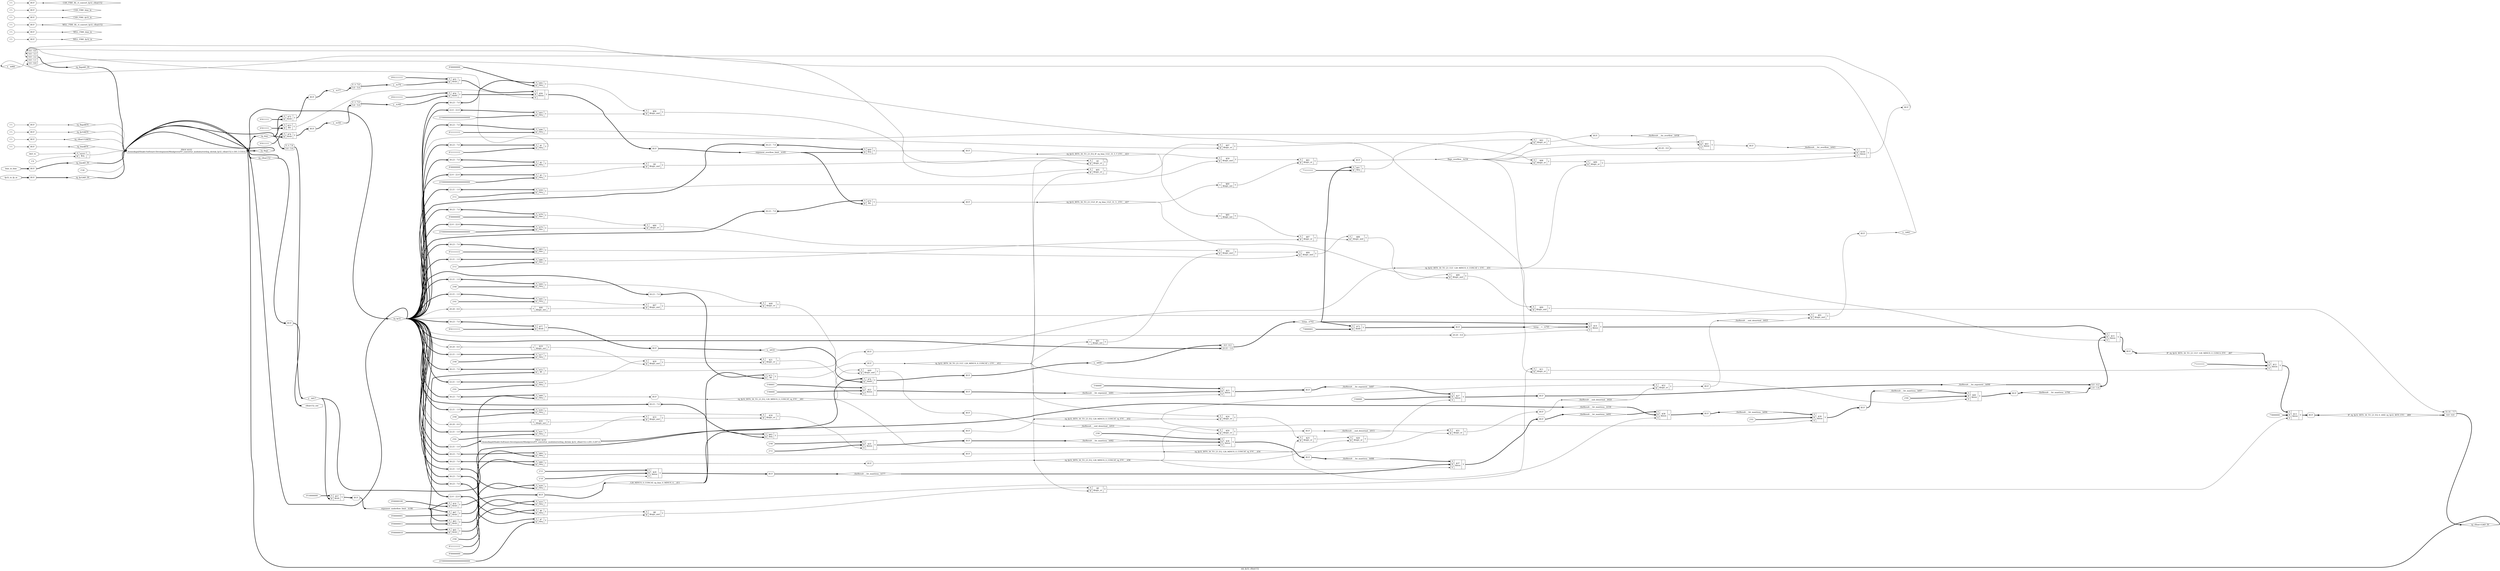 digraph "mk_fp32_cfloat152" {
label="mk_fp32_cfloat152";
rankdir="LR";
remincross=true;
n108 [ shape=diamond, label="x__h966", color="black", fontcolor="black" ];
n109 [ shape=diamond, label="x__h961", color="black", fontcolor="black" ];
n110 [ shape=diamond, label="rg_fp32_BITS_30_TO_23_ULT_128_MINUS_0_CONCAT_r_ETC___d31", color="black", fontcolor="black" ];
n111 [ shape=diamond, label="rg_fp32_BITS_30_TO_23_ULT_128_MINUS_0_CONCAT_r_ETC___d12", color="black", fontcolor="black" ];
n112 [ shape=diamond, label="rg_fp32_BITS_30_TO_23_ULE_IF_rg_bias_ULE_31_5__ETC___d27", color="black", fontcolor="black" ];
n113 [ shape=diamond, label="rg_fp32_BITS_30_TO_23_EQ_IF_rg_bias_ULE_31_5_T_ETC___d23", color="black", fontcolor="black" ];
n114 [ shape=diamond, label="rg_fp32_BITS_30_TO_23_EQ_128_MINUS_0_CONCAT_rg_ETC___d41", color="black", fontcolor="black" ];
n115 [ shape=diamond, label="rg_fp32_BITS_30_TO_23_EQ_128_MINUS_0_CONCAT_rg_ETC___d36", color="black", fontcolor="black" ];
n116 [ shape=diamond, label="rg_fp32_BITS_30_TO_23_EQ_128_MINUS_0_CONCAT_rg_ETC___d34", color="black", fontcolor="black" ];
n117 [ shape=diamond, label="rg_fp32_BITS_30_TO_23_EQ_128_MINUS_0_CONCAT_rg_ETC___d32", color="black", fontcolor="black" ];
n118 [ shape=diamond, label="flags_overflow__h234", color="black", fontcolor="black" ];
n119 [ shape=diamond, label="_theResult___snd_denormal__h925", color="black", fontcolor="black" ];
n120 [ shape=diamond, label="_theResult___snd_denormal__h920", color="black", fontcolor="black" ];
n121 [ shape=diamond, label="_theResult___snd_denormal__h915", color="black", fontcolor="black" ];
n122 [ shape=diamond, label="_theResult___snd_denormal__h910", color="black", fontcolor="black" ];
n123 [ shape=diamond, label="_theResult___fst_overflow__h943", color="black", fontcolor="black" ];
n124 [ shape=diamond, label="_theResult___fst_overflow__h938", color="black", fontcolor="black" ];
n125 [ shape=diamond, label="_theResult___fst_mantissa__h700", color="black", fontcolor="black" ];
n126 [ shape=diamond, label="_theResult___fst_mantissa__h697", color="black", fontcolor="black" ];
n127 [ shape=diamond, label="_theResult___fst_mantissa__h694", color="black", fontcolor="black" ];
n128 [ shape=diamond, label="_theResult___fst_mantissa__h691", color="black", fontcolor="black" ];
n129 [ shape=diamond, label="_theResult___fst_mantissa__h688", color="black", fontcolor="black" ];
n130 [ shape=diamond, label="_theResult___fst_mantissa__h682", color="black", fontcolor="black" ];
n131 [ shape=diamond, label="_theResult___fst_mantissa__h577", color="black", fontcolor="black" ];
n132 [ shape=diamond, label="_theResult___fst_exponent__h699", color="black", fontcolor="black" ];
n133 [ shape=diamond, label="_theResult___fst_exponent__h687", color="black", fontcolor="black" ];
n134 [ shape=diamond, label="_theResult___fst_exponent__h681", color="black", fontcolor="black" ];
n135 [ shape=diamond, label="x__h377", color="black", fontcolor="black" ];
n136 [ shape=diamond, label="x__h356", color="black", fontcolor="black" ];
n137 [ shape=diamond, label="temp__h702", color="black", fontcolor="black" ];
n138 [ shape=diamond, label="temp___1__h795", color="black", fontcolor="black" ];
n139 [ shape=diamond, label="IF_rg_fp32_BITS_30_TO_23_ULT_128_MINUS_0_CONCA_ETC___d67", color="black", fontcolor="black" ];
n140 [ shape=diamond, label="IF_rg_fp32_BITS_30_TO_23_EQ_0_AND_rg_fp32_BITS_ETC___d69", color="black", fontcolor="black" ];
n141 [ shape=diamond, label="y__h817", color="black", fontcolor="black" ];
n142 [ shape=diamond, label="y__h376", color="black", fontcolor="black" ];
n143 [ shape=diamond, label="y__h349", color="black", fontcolor="black" ];
n144 [ shape=diamond, label="x__h816", color="black", fontcolor="black" ];
n145 [ shape=diamond, label="x__h800", color="black", fontcolor="black" ];
n146 [ shape=diamond, label="exponent_underflow_limit__h186", color="black", fontcolor="black" ];
n147 [ shape=diamond, label="exponent_overflow_limit__h185", color="black", fontcolor="black" ];
n148 [ shape=diamond, label="_128_MINUS_0_CONCAT_rg_bias_0_MINUS_4___d11", color="black", fontcolor="black" ];
n149 [ shape=diamond, label="_theResult___fst_mantissa__h539", color="black", fontcolor="black" ];
n150 [ shape=diamond, label="WILL_FIRE_fp32_in", color="black", fontcolor="black" ];
n151 [ shape=diamond, label="WILL_FIRE_bias_in", color="black", fontcolor="black" ];
n152 [ shape=diamond, label="WILL_FIRE_RL_rl_convert_fp32_cfloat152", color="black", fontcolor="black" ];
n153 [ shape=diamond, label="CAN_FIRE_fp32_in", color="black", fontcolor="black" ];
n154 [ shape=diamond, label="CAN_FIRE_bias_in", color="black", fontcolor="black" ];
n155 [ shape=diamond, label="CAN_FIRE_RL_rl_convert_fp32_cfloat152", color="black", fontcolor="black" ];
n156 [ shape=diamond, label="rg_fp32$EN", color="black", fontcolor="black" ];
n157 [ shape=diamond, label="rg_fp32$D_IN", color="black", fontcolor="black" ];
n158 [ shape=diamond, label="rg_fp32", color="black", fontcolor="black" ];
n159 [ shape=diamond, label="rg_flags$EN", color="black", fontcolor="black" ];
n160 [ shape=diamond, label="rg_flags$D_IN", color="black", fontcolor="black" ];
n161 [ shape=diamond, label="rg_flags", color="black", fontcolor="black" ];
n162 [ shape=diamond, label="rg_cfloat152$EN", color="black", fontcolor="black" ];
n163 [ shape=diamond, label="rg_cfloat152$D_IN", color="black", fontcolor="black" ];
n164 [ shape=diamond, label="rg_cfloat152", color="black", fontcolor="black" ];
n165 [ shape=diamond, label="rg_bias$EN", color="black", fontcolor="black" ];
n166 [ shape=diamond, label="rg_bias$D_IN", color="black", fontcolor="black" ];
n167 [ shape=diamond, label="rg_bias", color="black", fontcolor="black" ];
n168 [ shape=octagon, label="cfloat152_out", color="black", fontcolor="black" ];
n169 [ shape=octagon, label="bias_in_bias", color="black", fontcolor="black" ];
n170 [ shape=octagon, label="fp32_in_fp_in", color="black", fontcolor="black" ];
n171 [ shape=octagon, label="RST_N", color="black", fontcolor="black" ];
n172 [ shape=octagon, label="CLK", color="black", fontcolor="black" ];
v0 [ label="1'0" ];
c176 [ shape=record, label="{{<p173> A|<p174> B}|$103\n$eq|{<p175> Y}}",  ];
c178 [ shape=record, label="{{<p173> A|<p174> B|<p177> S}|$100\n$mux|{<p175> Y}}",  ];
c179 [ shape=record, label="{{<p173> A|<p174> B}|$99\n$logic_or|{<p175> Y}}",  ];
c180 [ shape=record, label="{{<p173> A|<p174> B}|$98\n$logic_or|{<p175> Y}}",  ];
c181 [ shape=record, label="{{<p173> A|<p174> B}|$97\n$logic_or|{<p175> Y}}",  ];
v1 [ label="8'11111111" ];
c182 [ shape=record, label="{{<p173> A|<p174> B}|$96\n$eq|{<p175> Y}}",  ];
x2 [ shape=record, style=rounded, label="<s0> 30:23 - 7:0 ", color="black", fontcolor="black" ];
x2:e -> c182:p173:w [arrowhead=odiamond, arrowtail=odiamond, dir=both, color="black", fontcolor="black", style="setlinewidth(3)", label=""];
c183 [ shape=record, label="{{<p173> A|<p174> B}|$95\n$logic_or|{<p175> Y}}",  ];
c184 [ shape=record, label="{{<p173> A|<p174> B}|$94\n$logic_and|{<p175> Y}}",  ];
v3 [ label="23'00000000000000000000000" ];
c185 [ shape=record, label="{{<p173> A|<p174> B}|$93\n$eq|{<p175> Y}}",  ];
x4 [ shape=record, style=rounded, label="<s0> 22:0 - 22:0 ", color="black", fontcolor="black" ];
x4:e -> c185:p173:w [arrowhead=odiamond, arrowtail=odiamond, dir=both, color="black", fontcolor="black", style="setlinewidth(3)", label=""];
v5 [ label="8'00000000" ];
c186 [ shape=record, label="{{<p173> A|<p174> B}|$92\n$eq|{<p175> Y}}",  ];
x6 [ shape=record, style=rounded, label="<s0> 30:23 - 7:0 ", color="black", fontcolor="black" ];
x6:e -> c186:p173:w [arrowhead=odiamond, arrowtail=odiamond, dir=both, color="black", fontcolor="black", style="setlinewidth(3)", label=""];
c187 [ shape=record, label="{{<p173> A|<p174> B}|$91\n$logic_and|{<p175> Y}}",  ];
c188 [ shape=record, label="{{<p173> A|<p174> B}|$90\n$logic_and|{<p175> Y}}",  ];
c189 [ shape=record, label="{{<p173> A|<p174> B}|$89\n$logic_and|{<p175> Y}}",  ];
c190 [ shape=record, label="{{<p173> A|<p174> B}|$88\n$logic_and|{<p175> Y}}",  ];
c191 [ shape=record, label="{{<p173> A|<p174> B}|$87\n$logic_or|{<p175> Y}}",  ];
v7 [ label="2'11" ];
c192 [ shape=record, label="{{<p173> A|<p174> B}|$86\n$ne|{<p175> Y}}",  ];
x8 [ shape=record, style=rounded, label="<s0> 22:21 - 1:0 ", color="black", fontcolor="black" ];
x8:e -> c192:p173:w [arrowhead=odiamond, arrowtail=odiamond, dir=both, color="black", fontcolor="black", style="setlinewidth(3)", label=""];
c193 [ shape=record, label="{{<p173> A}|$85\n$logic_not|{<p175> Y}}",  ];
c194 [ shape=record, label="{{<p173> A|<p174> B}|$84\n$logic_and|{<p175> Y}}",  ];
v9 [ label="8'11111111" ];
c195 [ shape=record, label="{{<p173> A|<p174> B}|$83\n$ne|{<p175> Y}}",  ];
x10 [ shape=record, style=rounded, label="<s0> 30:23 - 7:0 ", color="black", fontcolor="black" ];
x10:e -> c195:p173:w [arrowhead=odiamond, arrowtail=odiamond, dir=both, color="black", fontcolor="black", style="setlinewidth(3)", label=""];
c196 [ shape=record, label="{{<p173> A|<p174> B}|$82\n$logic_and|{<p175> Y}}",  ];
c197 [ shape=record, label="{{<p173> A}|$81\n$logic_not|{<p175> Y}}",  ];
c198 [ shape=record, label="{{<p173> A|<p174> B}|$80\n$logic_or|{<p175> Y}}",  ];
v11 [ label="23'00000000000000000000000" ];
c199 [ shape=record, label="{{<p173> A|<p174> B}|$79\n$ne|{<p175> Y}}",  ];
x12 [ shape=record, style=rounded, label="<s0> 22:0 - 22:0 ", color="black", fontcolor="black" ];
x12:e -> c199:p173:w [arrowhead=odiamond, arrowtail=odiamond, dir=both, color="black", fontcolor="black", style="setlinewidth(3)", label=""];
v13 [ label="8'00000000" ];
c200 [ shape=record, label="{{<p173> A|<p174> B}|$78\n$ne|{<p175> Y}}",  ];
x14 [ shape=record, style=rounded, label="<s0> 30:23 - 7:0 ", color="black", fontcolor="black" ];
x14:e -> c200:p173:w [arrowhead=odiamond, arrowtail=odiamond, dir=both, color="black", fontcolor="black", style="setlinewidth(3)", label=""];
v15 [ label="8'01111111" ];
c201 [ shape=record, label="{{<p173> A|<p174> B}|$77\n$sub|{<p175> Y}}",  ];
x16 [ shape=record, style=rounded, label="<s0> 30:23 - 7:0 ", color="black", fontcolor="black" ];
x16:e -> c201:p173:w [arrowhead=odiamond, arrowtail=odiamond, dir=both, color="black", fontcolor="black", style="setlinewidth(3)", label=""];
c202 [ shape=record, label="{{<p173> A|<p174> B}|$76\n$add|{<p175> Y}}",  ];
v17 [ label="6'011111" ];
c203 [ shape=record, label="{{<p173> A|<p174> B}|$75\n$sub|{<p175> Y}}",  ];
v18 [ label="6'011111" ];
c204 [ shape=record, label="{{<p173> A|<p174> B}|$74\n$sub|{<p175> Y}}",  ];
v19 [ label="7'0000001" ];
c205 [ shape=record, label="{{<p173> A|<p174> B}|$73\n$add|{<p175> Y}}",  ];
c206 [ shape=record, label="{{<p173> A|<p174> B}|$72\n$lt|{<p175> Y}}",  ];
x20 [ shape=record, style=rounded, label="<s0> 30:23 - 7:0 ", color="black", fontcolor="black" ];
x20:e -> c206:p173:w [arrowhead=odiamond, arrowtail=odiamond, dir=both, color="black", fontcolor="black", style="setlinewidth(3)", label=""];
c207 [ shape=record, label="{{<p173> A|<p174> B}|$71\n$lt|{<p175> Y}}",  ];
x21 [ shape=record, style=rounded, label="<s0> 30:23 - 7:0 ", color="black", fontcolor="black" ];
x21:e -> c207:p173:w [arrowhead=odiamond, arrowtail=odiamond, dir=both, color="black", fontcolor="black", style="setlinewidth(3)", label=""];
c208 [ shape=record, label="{{<p173> A|<p174> B}|$70\n$le|{<p175> Y}}",  ];
x22 [ shape=record, style=rounded, label="<s0> 30:23 - 7:0 ", color="black", fontcolor="black" ];
x22:e -> c208:p173:w [arrowhead=odiamond, arrowtail=odiamond, dir=both, color="black", fontcolor="black", style="setlinewidth(3)", label=""];
c209 [ shape=record, label="{{<p173> A|<p174> B}|$69\n$eq|{<p175> Y}}",  ];
x23 [ shape=record, style=rounded, label="<s0> 30:23 - 7:0 ", color="black", fontcolor="black" ];
x23:e -> c209:p173:w [arrowhead=odiamond, arrowtail=odiamond, dir=both, color="black", fontcolor="black", style="setlinewidth(3)", label=""];
c210 [ shape=record, label="{{<p173> A|<p174> B}|$68\n$eq|{<p175> Y}}",  ];
x24 [ shape=record, style=rounded, label="<s0> 30:23 - 7:0 ", color="black", fontcolor="black" ];
x24:e -> c210:p173:w [arrowhead=odiamond, arrowtail=odiamond, dir=both, color="black", fontcolor="black", style="setlinewidth(3)", label=""];
v25 [ label="8'00000001" ];
c211 [ shape=record, label="{{<p173> A|<p174> B}|$67\n$sub|{<p175> Y}}",  ];
c212 [ shape=record, label="{{<p173> A|<p174> B}|$66\n$eq|{<p175> Y}}",  ];
x26 [ shape=record, style=rounded, label="<s0> 30:23 - 7:0 ", color="black", fontcolor="black" ];
x26:e -> c212:p173:w [arrowhead=odiamond, arrowtail=odiamond, dir=both, color="black", fontcolor="black", style="setlinewidth(3)", label=""];
v27 [ label="8'00000010" ];
c213 [ shape=record, label="{{<p173> A|<p174> B}|$65\n$sub|{<p175> Y}}",  ];
c214 [ shape=record, label="{{<p173> A|<p174> B}|$64\n$eq|{<p175> Y}}",  ];
x28 [ shape=record, style=rounded, label="<s0> 30:23 - 7:0 ", color="black", fontcolor="black" ];
x28:e -> c214:p173:w [arrowhead=odiamond, arrowtail=odiamond, dir=both, color="black", fontcolor="black", style="setlinewidth(3)", label=""];
v29 [ label="8'00000011" ];
c215 [ shape=record, label="{{<p173> A|<p174> B}|$63\n$sub|{<p175> Y}}",  ];
c216 [ shape=record, label="{{<p173> A|<p174> B}|$62\n$eq|{<p175> Y}}",  ];
x30 [ shape=record, style=rounded, label="<s0> 30:23 - 7:0 ", color="black", fontcolor="black" ];
x30:e -> c216:p173:w [arrowhead=odiamond, arrowtail=odiamond, dir=both, color="black", fontcolor="black", style="setlinewidth(3)", label=""];
c217 [ shape=record, label="{{<p173> A|<p174> B}|$61\n$logic_or|{<p175> Y}}",  ];
c218 [ shape=record, label="{{<p173> A}|$60\n$logic_not|{<p175> Y}}",  ];
c219 [ shape=record, label="{{<p173> A|<p174> B}|$59\n$logic_and|{<p175> Y}}",  ];
v31 [ label="2'11" ];
c220 [ shape=record, label="{{<p173> A|<p174> B}|$58\n$eq|{<p175> Y}}",  ];
x32 [ shape=record, style=rounded, label="<s0> 22:21 - 1:0 ", color="black", fontcolor="black" ];
x32:e -> c220:p173:w [arrowhead=odiamond, arrowtail=odiamond, dir=both, color="black", fontcolor="black", style="setlinewidth(3)", label=""];
v33 [ label="8'10000000" ];
c221 [ shape=record, label="{{<p173> A|<p174> B}|$57\n$sub|{<p175> Y}}",  ];
c222 [ shape=record, label="{{<p173> A|<p174> B|<p177> S}|$56\n$mux|{<p175> Y}}",  ];
v34 [ label="8'01111111" ];
c223 [ shape=record, label="{{<p173> A|<p174> B}|$55\n$sub|{<p175> Y}}",  ];
v35 [ label="8'01111111" ];
c224 [ shape=record, label="{{<p173> A|<p174> B}|$54\n$add|{<p175> Y}}",  ];
v36 [ label="6'011111" ];
c225 [ shape=record, label="{{<p173> A|<p174> B}|$53\n$le|{<p175> Y}}",  ];
c226 [ shape=record, label="{{<p173> A|<p174> B}|$52\n$logic_or|{<p175> Y}}",  ];
c227 [ shape=record, label="{{<p173> A|<p174> B}|$51\n$logic_or|{<p175> Y}}",  ];
c228 [ shape=record, label="{{<p173> A|<p174> B}|$50\n$logic_or|{<p175> Y}}",  ];
c229 [ shape=record, label="{{<p173> A|<p174> B}|$49\n$logic_and|{<p175> Y}}",  ];
c230 [ shape=record, label="{{<p173> A|<p174> B}|$48\n$logic_or|{<p175> Y}}",  ];
c231 [ shape=record, label="{{<p173> A|<p174> B}|$47\n$logic_and|{<p175> Y}}",  ];
c232 [ shape=record, label="{{<p173> A}|$46\n$logic_not|{<p175> Y}}",  ];
x37 [ shape=record, style=rounded, label="<s0> 20:20 - 0:0 ", color="black", fontcolor="black" ];
x37:e -> c232:p173:w [arrowhead=odiamond, arrowtail=odiamond, dir=both, color="black", fontcolor="black", label=""];
v38 [ label="2'01" ];
c233 [ shape=record, label="{{<p173> A|<p174> B}|$45\n$eq|{<p175> Y}}",  ];
x39 [ shape=record, style=rounded, label="<s0> 22:21 - 1:0 ", color="black", fontcolor="black" ];
x39:e -> c233:p173:w [arrowhead=odiamond, arrowtail=odiamond, dir=both, color="black", fontcolor="black", style="setlinewidth(3)", label=""];
v40 [ label="2'00" ];
c234 [ shape=record, label="{{<p173> A|<p174> B}|$44\n$eq|{<p175> Y}}",  ];
x41 [ shape=record, style=rounded, label="<s0> 22:21 - 1:0 ", color="black", fontcolor="black" ];
x41:e -> c234:p173:w [arrowhead=odiamond, arrowtail=odiamond, dir=both, color="black", fontcolor="black", style="setlinewidth(3)", label=""];
c235 [ shape=record, label="{{<p173> A|<p174> B|<p177> S}|$43\n$mux|{<p175> Y}}",  ];
x42 [ shape=record, style=rounded, label="<s0> 20:20 - 0:0 ", color="black", fontcolor="black" ];
x42:e -> c235:p177:w [arrowhead=odiamond, arrowtail=odiamond, dir=both, color="black", fontcolor="black", label=""];
c236 [ shape=record, label="{{<p173> A|<p174> B}|$42\n$logic_or|{<p175> Y}}",  ];
v43 [ label="7'1111111" ];
c237 [ shape=record, label="{{<p173> A|<p174> B}|$41\n$eq|{<p175> Y}}",  ];
v44 [ label="2'00" ];
c238 [ shape=record, label="{{<p173> A|<p174> B|<p177> S}|$40\n$mux|{<p175> Y}}",  ];
v45 [ label="2'01" ];
c239 [ shape=record, label="{{<p173> A|<p174> B|<p177> S}|$39\n$mux|{<p175> Y}}",  ];
c240 [ shape=record, label="{{<p173> A|<p174> B|<p177> S}|$38\n$mux|{<p175> Y}}",  ];
c241 [ shape=record, label="{{<p173> A|<p174> B|<p177> S}|$37\n$mux|{<p175> Y}}",  ];
v46 [ label="2'00" ];
c242 [ shape=record, label="{{<p173> A|<p174> B|<p177> S}|$36\n$mux|{<p175> Y}}",  ];
v47 [ label="2'11" ];
v48 [ label="2'00" ];
c243 [ shape=record, label="{{<p173> A|<p174> B|<p177> S}|$35\n$mux|{<p175> Y}}",  ];
c244 [ shape=record, label="{{<p173> A|<p174> B}|$34\n$logic_or|{<p175> Y}}",  ];
c245 [ shape=record, label="{{<p173> A|<p174> B}|$33\n$logic_and|{<p175> Y}}",  ];
c246 [ shape=record, label="{{<p173> A}|$32\n$logic_not|{<p175> Y}}",  ];
x49 [ shape=record, style=rounded, label="<s0> 20:20 - 0:0 ", color="black", fontcolor="black" ];
x49:e -> c246:p173:w [arrowhead=odiamond, arrowtail=odiamond, dir=both, color="black", fontcolor="black", label=""];
v50 [ label="2'01" ];
c247 [ shape=record, label="{{<p173> A|<p174> B}|$31\n$eq|{<p175> Y}}",  ];
x51 [ shape=record, style=rounded, label="<s0> 22:21 - 1:0 ", color="black", fontcolor="black" ];
x51:e -> c247:p173:w [arrowhead=odiamond, arrowtail=odiamond, dir=both, color="black", fontcolor="black", style="setlinewidth(3)", label=""];
v52 [ label="2'00" ];
c248 [ shape=record, label="{{<p173> A|<p174> B}|$30\n$eq|{<p175> Y}}",  ];
x53 [ shape=record, style=rounded, label="<s0> 22:21 - 1:0 ", color="black", fontcolor="black" ];
x53:e -> c248:p173:w [arrowhead=odiamond, arrowtail=odiamond, dir=both, color="black", fontcolor="black", style="setlinewidth(3)", label=""];
v54 [ label="2'10" ];
v55 [ label="2'11" ];
c249 [ shape=record, label="{{<p173> A|<p174> B|<p177> S}|$29\n$mux|{<p175> Y}}",  ];
v56 [ label="2'00" ];
c250 [ shape=record, label="{{<p173> A|<p174> B}|$28\n$eq|{<p175> Y}}",  ];
x57 [ shape=record, style=rounded, label="<s0> 22:21 - 1:0 ", color="black", fontcolor="black" ];
x57:e -> c250:p173:w [arrowhead=odiamond, arrowtail=odiamond, dir=both, color="black", fontcolor="black", style="setlinewidth(3)", label=""];
v58 [ label="5'00000" ];
c251 [ shape=record, label="{{<p173> A|<p174> B|<p177> S}|$27\n$mux|{<p175> Y}}",  ];
c252 [ shape=record, label="{{<p173> A|<p174> B}|$26\n$logic_or|{<p175> Y}}",  ];
c253 [ shape=record, label="{{<p173> A|<p174> B}|$25\n$logic_or|{<p175> Y}}",  ];
c254 [ shape=record, label="{{<p173> A|<p174> B}|$24\n$logic_or|{<p175> Y}}",  ];
v59 [ label="5'00000" ];
c255 [ shape=record, label="{{<p173> A|<p174> B|<p177> S}|$23\n$mux|{<p175> Y}}",  ];
v60 [ label="5'00000" ];
v61 [ label="5'00001" ];
c256 [ shape=record, label="{{<p173> A|<p174> B|<p177> S}|$22\n$mux|{<p175> Y}}",  ];
c257 [ shape=record, label="{{<p173> A|<p174> B}|$21\n$logic_or|{<p175> Y}}",  ];
c258 [ shape=record, label="{{<p173> A|<p174> B}|$20\n$logic_and|{<p175> Y}}",  ];
c259 [ shape=record, label="{{<p173> A}|$19\n$logic_not|{<p175> Y}}",  ];
x62 [ shape=record, style=rounded, label="<s0> 20:20 - 0:0 ", color="black", fontcolor="black" ];
x62:e -> c259:p173:w [arrowhead=odiamond, arrowtail=odiamond, dir=both, color="black", fontcolor="black", label=""];
v63 [ label="2'01" ];
c260 [ shape=record, label="{{<p173> A|<p174> B}|$18\n$eq|{<p175> Y}}",  ];
x64 [ shape=record, style=rounded, label="<s0> 22:21 - 1:0 ", color="black", fontcolor="black" ];
x64:e -> c260:p173:w [arrowhead=odiamond, arrowtail=odiamond, dir=both, color="black", fontcolor="black", style="setlinewidth(3)", label=""];
v65 [ label="2'00" ];
c261 [ shape=record, label="{{<p173> A|<p174> B}|$17\n$eq|{<p175> Y}}",  ];
x66 [ shape=record, style=rounded, label="<s0> 22:21 - 1:0 ", color="black", fontcolor="black" ];
x66:e -> c261:p173:w [arrowhead=odiamond, arrowtail=odiamond, dir=both, color="black", fontcolor="black", style="setlinewidth(3)", label=""];
v67 [ label="8'00000100" ];
c262 [ shape=record, label="{{<p173> A|<p174> B}|$16\n$sub|{<p175> Y}}",  ];
c263 [ shape=record, label="{{<p173> A|<p174> B|<p177> S}|$15\n$mux|{<p175> Y}}",  ];
x68 [ shape=record, style=rounded, label="<s1> 4:0 - 6:2 |<s0> 1:0 - 1:0 ", color="black", fontcolor="black" ];
x68:e -> c263:p174:w [arrowhead=odiamond, arrowtail=odiamond, dir=both, color="black", fontcolor="black", style="setlinewidth(3)", label=""];
c264 [ shape=record, label="{{<p173> A|<p174> B|<p177> S}|$14\n$mux|{<p175> Y}}",  ];
x69 [ shape=record, style=rounded, label="<s0> 20:20 - 0:0 ", color="black", fontcolor="black" ];
x69:e -> c264:p177:w [arrowhead=odiamond, arrowtail=odiamond, dir=both, color="black", fontcolor="black", label=""];
v70 [ label="7'0000000" ];
c265 [ shape=record, label="{{<p173> A|<p174> B|<p177> S}|$13\n$mux|{<p175> Y}}",  ];
v71 [ label="7'1111111" ];
c266 [ shape=record, label="{{<p173> A|<p174> B|<p177> S}|$12\n$mux|{<p175> Y}}",  ];
c267 [ shape=record, label="{{<p173> A|<p174> B}|$11\n$logic_or|{<p175> Y}}",  ];
v72 [ label="8'11111111" ];
c268 [ shape=record, label="{{<p173> A|<p174> B}|$10\n$eq|{<p175> Y}}",  ];
x73 [ shape=record, style=rounded, label="<s0> 30:23 - 7:0 ", color="black", fontcolor="black" ];
x73:e -> c268:p173:w [arrowhead=odiamond, arrowtail=odiamond, dir=both, color="black", fontcolor="black", style="setlinewidth(3)", label=""];
c269 [ shape=record, label="{{<p173> A|<p174> B}|$9\n$logic_or|{<p175> Y}}",  ];
c270 [ shape=record, label="{{<p173> A|<p174> B}|$8\n$logic_and|{<p175> Y}}",  ];
v74 [ label="23'00000000000000000000000" ];
c271 [ shape=record, label="{{<p173> A|<p174> B}|$7\n$eq|{<p175> Y}}",  ];
x75 [ shape=record, style=rounded, label="<s0> 22:0 - 22:0 ", color="black", fontcolor="black" ];
x75:e -> c271:p173:w [arrowhead=odiamond, arrowtail=odiamond, dir=both, color="black", fontcolor="black", style="setlinewidth(3)", label=""];
v76 [ label="8'00000000" ];
c272 [ shape=record, label="{{<p173> A|<p174> B}|$6\n$eq|{<p175> Y}}",  ];
x77 [ shape=record, style=rounded, label="<s0> 30:23 - 7:0 ", color="black", fontcolor="black" ];
x77:e -> c272:p173:w [arrowhead=odiamond, arrowtail=odiamond, dir=both, color="black", fontcolor="black", style="setlinewidth(3)", label=""];
c273 [ shape=record, label="{{<p173> A|<p174> B}|$5\n$logic_or|{<p175> Y}}",  ];
c274 [ shape=record, label="{{<p173> A|<p174> B}|$4\n$logic_and|{<p175> Y}}",  ];
v78 [ label="23'00000000000000000000000" ];
c275 [ shape=record, label="{{<p173> A|<p174> B}|$3\n$eq|{<p175> Y}}",  ];
x79 [ shape=record, style=rounded, label="<s0> 22:0 - 22:0 ", color="black", fontcolor="black" ];
x79:e -> c275:p173:w [arrowhead=odiamond, arrowtail=odiamond, dir=both, color="black", fontcolor="black", style="setlinewidth(3)", label=""];
v80 [ label="8'00000000" ];
c276 [ shape=record, label="{{<p173> A|<p174> B}|$2\n$eq|{<p175> Y}}",  ];
x81 [ shape=record, style=rounded, label="<s0> 30:23 - 7:0 ", color="black", fontcolor="black" ];
x81:e -> c276:p173:w [arrowhead=odiamond, arrowtail=odiamond, dir=both, color="black", fontcolor="black", style="setlinewidth(3)", label=""];
v82 [ label="8'11111111" ];
c277 [ shape=record, label="{{<p173> A|<p174> B}|$1\n$eq|{<p175> Y}}",  ];
x83 [ shape=record, style=rounded, label="<s0> 30:23 - 7:0 ", color="black", fontcolor="black" ];
x83:e -> c277:p173:w [arrowhead=odiamond, arrowtail=odiamond, dir=both, color="black", fontcolor="black", style="setlinewidth(3)", label=""];
p84 [shape=box, style=rounded, label="PROC $102\n/home/kapil/Shakti-Software-Development/Mindgrove/FP_convertor_modules/verilog_dir/mk_fp32_cfloat152.v:301.3-318.6"];
x86 [ shape=record, style=rounded, label="<s0> 22:21 - 1:0 ", color="black", fontcolor="black" ];
p85 [shape=box, style=rounded, label="PROC $101\n/home/kapil/Shakti-Software-Development/Mindgrove/FP_convertor_modules/verilog_dir/mk_fp32_cfloat152.v:291.3-297.6"];
v87 [ label="1'1" ];
x88 [shape=box, style=rounded, label="BUF", ];
v89 [ label="1'1" ];
x90 [shape=box, style=rounded, label="BUF", ];
v91 [ label="1'1" ];
x92 [shape=box, style=rounded, label="BUF", ];
v93 [ label="1'1" ];
x94 [shape=box, style=rounded, label="BUF", ];
x95 [shape=box, style=rounded, label="BUF", ];
v96 [ label="1'1" ];
x97 [shape=box, style=rounded, label="BUF", ];
v98 [ label="1'1" ];
x99 [shape=box, style=rounded, label="BUF", ];
x100 [shape=box, style=rounded, label="BUF", ];
v101 [ label="1'1" ];
x102 [shape=box, style=rounded, label="BUF", ];
x103 [ shape=record, style=rounded, label="<s1> 31:31 - 7:7 |<s0> 6:0 - 6:0 ", color="black", fontcolor="black" ];
v104 [ label="1'1" ];
x105 [shape=box, style=rounded, label="BUF", ];
x106 [ shape=record, style=rounded, label="<s4> 0:0 - 4:4 |<s3> 0:0 - 3:3 |<s2> 0:0 - 2:2 |<s1> 0:0 - 1:1 |<s0> 0:0 - 0:0 ", color="black", fontcolor="black" ];
v107 [ label="1'1" ];
x108 [shape=box, style=rounded, label="BUF", ];
x109 [shape=box, style=rounded, label="BUF", ];
v110 [ label="1'1" ];
x111 [shape=box, style=rounded, label="BUF", ];
x112 [shape=box, style=rounded, label="BUF", ];
x113 [shape=box, style=rounded, label="BUF", ];
x114 [shape=box, style=rounded, label="BUF", ];
x115 [shape=box, style=rounded, label="BUF", ];
x116 [shape=box, style=rounded, label="BUF", ];
x117 [shape=box, style=rounded, label="BUF", ];
x118 [shape=box, style=rounded, label="BUF", ];
x119 [shape=box, style=rounded, label="BUF", ];
x120 [shape=box, style=rounded, label="BUF", ];
x121 [shape=box, style=rounded, label="BUF", ];
x122 [shape=box, style=rounded, label="BUF", ];
x123 [shape=box, style=rounded, label="BUF", ];
x124 [shape=box, style=rounded, label="BUF", ];
x125 [shape=box, style=rounded, label="BUF", ];
x126 [shape=box, style=rounded, label="BUF", ];
x127 [shape=box, style=rounded, label="BUF", ];
x128 [shape=box, style=rounded, label="BUF", ];
x129 [shape=box, style=rounded, label="BUF", ];
x130 [shape=box, style=rounded, label="BUF", ];
x131 [shape=box, style=rounded, label="BUF", ];
x132 [shape=box, style=rounded, label="BUF", ];
x133 [shape=box, style=rounded, label="BUF", ];
x134 [shape=box, style=rounded, label="BUF", ];
x135 [shape=box, style=rounded, label="BUF", ];
x136 [shape=box, style=rounded, label="BUF", ];
x137 [shape=box, style=rounded, label="BUF", ];
x138 [shape=box, style=rounded, label="BUF", ];
x139 [shape=box, style=rounded, label="BUF", ];
x140 [shape=box, style=rounded, label="BUF", ];
x141 [shape=box, style=rounded, label="BUF", ];
x142 [shape=box, style=rounded, label="BUF", ];
x143 [ shape=record, style=rounded, label="<s1> 4:0 - 6:2 |<s0> 22:21 - 1:0 ", color="black", fontcolor="black" ];
x144 [shape=box, style=rounded, label="BUF", ];
x145 [shape=box, style=rounded, label="BUF", ];
x146 [shape=box, style=rounded, label="BUF", ];
x147 [shape=box, style=rounded, label="BUF", ];
x148 [shape=box, style=rounded, label="BUF", ];
x149 [shape=box, style=rounded, label="BUF", ];
x150 [ shape=record, style=rounded, label="0 -&gt; 7:6 |<s0> 5:0 - 5:0 ", color="black", fontcolor="black" ];
x151 [ shape=record, style=rounded, label="0 -&gt; 7:6 |<s0> 5:0 - 5:0 ", color="black", fontcolor="black" ];
x152 [ shape=record, style=rounded, label="0 -&gt; 7:6 |<s0> 5:0 - 5:0 ", color="black", fontcolor="black" ];
c176:p175:e -> p84:w [color="black", fontcolor="black", label=""];
c180:p175:e -> c179:p173:w [color="black", fontcolor="black", label=""];
c270:p175:e -> c269:p173:w [color="black", fontcolor="black", label=""];
c271:p175:e -> c270:p174:w [color="black", fontcolor="black", label=""];
c272:p175:e -> c270:p173:w [color="black", fontcolor="black", label=""];
c273:p175:e -> x106:s4:w [color="black", fontcolor="black", label=""];
c274:p175:e -> c273:p173:w [color="black", fontcolor="black", label=""];
c275:p175:e -> c274:p174:w [color="black", fontcolor="black", label=""];
c276:p175:e -> c274:p173:w [color="black", fontcolor="black", label=""];
c277:p175:e -> x106:s3:w [color="black", fontcolor="black", label=""];
x149:e -> n108:w [color="black", fontcolor="black", label=""];
n108:e -> x106:s1:w [color="black", fontcolor="black", label=""];
x148:e -> n109:w [color="black", fontcolor="black", label=""];
n109:e -> x106:s2:w [color="black", fontcolor="black", label=""];
c181:p175:e -> c180:p173:w [color="black", fontcolor="black", label=""];
x141:e -> n110:w [color="black", fontcolor="black", label=""];
n110:e -> c179:p174:w [color="black", fontcolor="black", label=""];
n110:e -> c188:p174:w [color="black", fontcolor="black", label=""];
n110:e -> c263:p177:w [color="black", fontcolor="black", label=""];
n110:e -> x106:s0:w [color="black", fontcolor="black", label=""];
x140:e -> n111:w [color="black", fontcolor="black", label=""];
n111:e -> c183:p174:w [color="black", fontcolor="black", label=""];
n111:e -> c197:p173:w [color="black", fontcolor="black", label=""];
n111:e -> c238:p177:w [color="black", fontcolor="black", label=""];
n111:e -> c254:p173:w [color="black", fontcolor="black", label=""];
n111:e -> c269:p174:w [color="black", fontcolor="black", label=""];
n111:e -> c273:p174:w [color="black", fontcolor="black", label=""];
x139:e -> n112:w [color="black", fontcolor="black", label=""];
n112:e -> c189:p174:w [color="black", fontcolor="black", label=""];
n112:e -> c218:p173:w [color="black", fontcolor="black", label=""];
x138:e -> n113:w [color="black", fontcolor="black", label=""];
n113:e -> c193:p173:w [color="black", fontcolor="black", label=""];
n113:e -> c219:p173:w [color="black", fontcolor="black", label=""];
x137:e -> n114:w [color="black", fontcolor="black", label=""];
n114:e -> c229:p173:w [color="black", fontcolor="black", label=""];
n114:e -> c242:p177:w [color="black", fontcolor="black", label=""];
n114:e -> c255:p177:w [color="black", fontcolor="black", label=""];
x136:e -> n115:w [color="black", fontcolor="black", label=""];
n115:e -> c228:p173:w [color="black", fontcolor="black", label=""];
n115:e -> c241:p177:w [color="black", fontcolor="black", label=""];
n115:e -> c252:p174:w [color="black", fontcolor="black", label=""];
x135:e -> n116:w [color="black", fontcolor="black", label=""];
n116:e -> c227:p173:w [color="black", fontcolor="black", label=""];
n116:e -> c240:p177:w [color="black", fontcolor="black", label=""];
n116:e -> c253:p174:w [color="black", fontcolor="black", label=""];
x134:e -> n117:w [color="black", fontcolor="black", label=""];
n117:e -> c226:p173:w [color="black", fontcolor="black", label=""];
n117:e -> c239:p177:w [color="black", fontcolor="black", label=""];
n117:e -> c254:p174:w [color="black", fontcolor="black", label=""];
x133:e -> n118:w [color="black", fontcolor="black", label=""];
n118:e -> c178:p174:w [color="black", fontcolor="black", label=""];
n118:e -> c180:p174:w [color="black", fontcolor="black", label=""];
n118:e -> c235:p173:w [color="black", fontcolor="black", label=""];
n118:e -> c236:p174:w [color="black", fontcolor="black", label=""];
n118:e -> c267:p174:w [color="black", fontcolor="black", label=""];
x130:e -> n119:w [color="black", fontcolor="black", label=""];
n119:e -> c187:p174:w [color="black", fontcolor="black", label=""];
c182:p175:e -> c181:p174:w [color="black", fontcolor="black", label=""];
x129:e -> n120:w [color="black", fontcolor="black", label=""];
n120:e -> c226:p174:w [color="black", fontcolor="black", label=""];
x128:e -> n121:w [color="black", fontcolor="black", label=""];
n121:e -> c227:p174:w [color="black", fontcolor="black", label=""];
x127:e -> n122:w [color="black", fontcolor="black", label=""];
n122:e -> c228:p174:w [color="black", fontcolor="black", label=""];
x126:e -> n123:w [color="black", fontcolor="black", label=""];
n123:e -> c178:p173:w [color="black", fontcolor="black", label=""];
x125:e -> n124:w [color="black", fontcolor="black", label=""];
n124:e -> c235:p174:w [color="black", fontcolor="black", label=""];
x124:e -> n125:w [color="black", fontcolor="black", style="setlinewidth(3)", label=""];
n125:e -> x68:s0:w [color="black", fontcolor="black", style="setlinewidth(3)", label=""];
x123:e -> n126:w [color="black", fontcolor="black", style="setlinewidth(3)", label=""];
n126:e -> c238:p173:w [color="black", fontcolor="black", style="setlinewidth(3)", label=""];
x122:e -> n127:w [color="black", fontcolor="black", style="setlinewidth(3)", label=""];
n127:e -> c239:p173:w [color="black", fontcolor="black", style="setlinewidth(3)", label=""];
x121:e -> n128:w [color="black", fontcolor="black", style="setlinewidth(3)", label=""];
n128:e -> c240:p173:w [color="black", fontcolor="black", style="setlinewidth(3)", label=""];
x120:e -> n129:w [color="black", fontcolor="black", style="setlinewidth(3)", label=""];
n129:e -> c241:p173:w [color="black", fontcolor="black", style="setlinewidth(3)", label=""];
c183:p175:e -> c181:p173:w [color="black", fontcolor="black", label=""];
x119:e -> n130:w [color="black", fontcolor="black", style="setlinewidth(3)", label=""];
n130:e -> c242:p174:w [color="black", fontcolor="black", style="setlinewidth(3)", label=""];
x118:e -> n131:w [color="black", fontcolor="black", style="setlinewidth(3)", label=""];
n131:e -> c241:p174:w [color="black", fontcolor="black", style="setlinewidth(3)", label=""];
x117:e -> n132:w [color="black", fontcolor="black", style="setlinewidth(3)", label=""];
n132:e -> x68:s1:w [color="black", fontcolor="black", style="setlinewidth(3)", label=""];
x116:e -> n133:w [color="black", fontcolor="black", style="setlinewidth(3)", label=""];
n133:e -> c251:p173:w [color="black", fontcolor="black", style="setlinewidth(3)", label=""];
x115:e -> n134:w [color="black", fontcolor="black", style="setlinewidth(3)", label=""];
n134:e -> c255:p174:w [color="black", fontcolor="black", style="setlinewidth(3)", label=""];
x145:e -> n135:w [color="black", fontcolor="black", style="setlinewidth(3)", label=""];
n135:e -> x151:s0:w [color="black", fontcolor="black", style="setlinewidth(3)", label=""];
x144:e -> n136:w [color="black", fontcolor="black", style="setlinewidth(3)", label=""];
n136:e -> x150:s0:w [color="black", fontcolor="black", style="setlinewidth(3)", label=""];
x143:e -> n137:w [color="black", fontcolor="black", style="setlinewidth(3)", label=""];
n137:e -> c205:p173:w [color="black", fontcolor="black", style="setlinewidth(3)", label=""];
n137:e -> c237:p173:w [color="black", fontcolor="black", style="setlinewidth(3)", label=""];
n137:e -> c264:p173:w [color="black", fontcolor="black", style="setlinewidth(3)", label=""];
x142:e -> n138:w [color="black", fontcolor="black", style="setlinewidth(3)", label=""];
n138:e -> c264:p174:w [color="black", fontcolor="black", style="setlinewidth(3)", label=""];
x113:e -> n139:w [color="black", fontcolor="black", style="setlinewidth(3)", label=""];
n139:e -> c266:p173:w [color="black", fontcolor="black", style="setlinewidth(3)", label=""];
c184:p175:e -> c183:p173:w [color="black", fontcolor="black", label=""];
x112:e -> n140:w [color="black", fontcolor="black", style="setlinewidth(3)", label=""];
n140:e -> x103:s0:w [color="black", fontcolor="black", style="setlinewidth(3)", label=""];
x152:e -> n141:w [color="black", fontcolor="black", style="setlinewidth(3)", label=""];
n141:e -> c202:p174:w [color="black", fontcolor="black", style="setlinewidth(3)", label=""];
n141:e -> c221:p174:w [color="black", fontcolor="black", style="setlinewidth(3)", label=""];
x151:e -> n142:w [color="black", fontcolor="black", style="setlinewidth(3)", label=""];
n142:e -> c223:p174:w [color="black", fontcolor="black", style="setlinewidth(3)", label=""];
x150:e -> n143:w [color="black", fontcolor="black", style="setlinewidth(3)", label=""];
n143:e -> c224:p174:w [color="black", fontcolor="black", style="setlinewidth(3)", label=""];
x147:e -> n144:w [color="black", fontcolor="black", style="setlinewidth(3)", label=""];
n144:e -> c202:p173:w [color="black", fontcolor="black", style="setlinewidth(3)", label=""];
x146:e -> n145:w [color="black", fontcolor="black", style="setlinewidth(3)", label=""];
n145:e -> x143:s1:w [color="black", fontcolor="black", style="setlinewidth(3)", label=""];
x132:e -> n146:w [color="black", fontcolor="black", style="setlinewidth(3)", label=""];
n146:e -> c206:p174:w [color="black", fontcolor="black", style="setlinewidth(3)", label=""];
n146:e -> c211:p173:w [color="black", fontcolor="black", style="setlinewidth(3)", label=""];
n146:e -> c213:p173:w [color="black", fontcolor="black", style="setlinewidth(3)", label=""];
n146:e -> c215:p173:w [color="black", fontcolor="black", style="setlinewidth(3)", label=""];
n146:e -> c262:p173:w [color="black", fontcolor="black", style="setlinewidth(3)", label=""];
x131:e -> n147:w [color="black", fontcolor="black", style="setlinewidth(3)", label=""];
n147:e -> c208:p174:w [color="black", fontcolor="black", style="setlinewidth(3)", label=""];
n147:e -> c209:p174:w [color="black", fontcolor="black", style="setlinewidth(3)", label=""];
x114:e -> n148:w [color="black", fontcolor="black", style="setlinewidth(3)", label=""];
n148:e -> c207:p174:w [color="black", fontcolor="black", style="setlinewidth(3)", label=""];
n148:e -> c216:p174:w [color="black", fontcolor="black", style="setlinewidth(3)", label=""];
p85:e -> n149:w [color="black", fontcolor="black", style="setlinewidth(3)", label=""];
n149:e -> c240:p174:w [color="black", fontcolor="black", style="setlinewidth(3)", label=""];
c185:p175:e -> c184:p174:w [color="black", fontcolor="black", label=""];
x90:e -> n150:w [color="black", fontcolor="black", label=""];
x94:e -> n151:w [color="black", fontcolor="black", label=""];
x99:e -> n152:w [color="black", fontcolor="black", label=""];
x88:e -> n153:w [color="black", fontcolor="black", label=""];
x92:e -> n154:w [color="black", fontcolor="black", label=""];
x97:e -> n155:w [color="black", fontcolor="black", label=""];
x111:e -> n156:w [color="black", fontcolor="black", label=""];
n156:e -> p84:w [color="black", fontcolor="black", label=""];
x109:e -> n157:w [color="black", fontcolor="black", style="setlinewidth(3)", label=""];
n157:e -> p84:w [color="black", fontcolor="black", style="setlinewidth(3)", label=""];
p84:e -> n158:w [color="black", fontcolor="black", style="setlinewidth(3)", label=""];
n158:e -> p84:w [color="black", fontcolor="black", style="setlinewidth(3)", label=""];
n158:e -> x103:s1:w [color="black", fontcolor="black", label=""];
n158:e -> x10:s0:w [color="black", fontcolor="black", style="setlinewidth(3)", label=""];
n158:e -> x12:s0:w [color="black", fontcolor="black", style="setlinewidth(3)", label=""];
n158:e -> x143:s0:w [color="black", fontcolor="black", style="setlinewidth(3)", label=""];
n158:e -> x14:s0:w [color="black", fontcolor="black", style="setlinewidth(3)", label=""];
n158:e -> x16:s0:w [color="black", fontcolor="black", style="setlinewidth(3)", label=""];
n158:e -> x20:s0:w [color="black", fontcolor="black", style="setlinewidth(3)", label=""];
n158:e -> x21:s0:w [color="black", fontcolor="black", style="setlinewidth(3)", label=""];
n158:e -> x22:s0:w [color="black", fontcolor="black", style="setlinewidth(3)", label=""];
n158:e -> x23:s0:w [color="black", fontcolor="black", style="setlinewidth(3)", label=""];
n158:e -> x24:s0:w [color="black", fontcolor="black", style="setlinewidth(3)", label=""];
n158:e -> x26:s0:w [color="black", fontcolor="black", style="setlinewidth(3)", label=""];
n158:e -> x28:s0:w [color="black", fontcolor="black", style="setlinewidth(3)", label=""];
n158:e -> x2:s0:w [color="black", fontcolor="black", style="setlinewidth(3)", label=""];
n158:e -> x30:s0:w [color="black", fontcolor="black", style="setlinewidth(3)", label=""];
n158:e -> x32:s0:w [color="black", fontcolor="black", style="setlinewidth(3)", label=""];
n158:e -> x37:s0:w [color="black", fontcolor="black", label=""];
n158:e -> x39:s0:w [color="black", fontcolor="black", style="setlinewidth(3)", label=""];
n158:e -> x41:s0:w [color="black", fontcolor="black", style="setlinewidth(3)", label=""];
n158:e -> x42:s0:w [color="black", fontcolor="black", label=""];
n158:e -> x49:s0:w [color="black", fontcolor="black", label=""];
n158:e -> x4:s0:w [color="black", fontcolor="black", style="setlinewidth(3)", label=""];
n158:e -> x51:s0:w [color="black", fontcolor="black", style="setlinewidth(3)", label=""];
n158:e -> x53:s0:w [color="black", fontcolor="black", style="setlinewidth(3)", label=""];
n158:e -> x57:s0:w [color="black", fontcolor="black", style="setlinewidth(3)", label=""];
n158:e -> x62:s0:w [color="black", fontcolor="black", label=""];
n158:e -> x64:s0:w [color="black", fontcolor="black", style="setlinewidth(3)", label=""];
n158:e -> x66:s0:w [color="black", fontcolor="black", style="setlinewidth(3)", label=""];
n158:e -> x69:s0:w [color="black", fontcolor="black", label=""];
n158:e -> x6:s0:w [color="black", fontcolor="black", style="setlinewidth(3)", label=""];
n158:e -> x73:s0:w [color="black", fontcolor="black", style="setlinewidth(3)", label=""];
n158:e -> x75:s0:w [color="black", fontcolor="black", style="setlinewidth(3)", label=""];
n158:e -> x77:s0:w [color="black", fontcolor="black", style="setlinewidth(3)", label=""];
n158:e -> x79:s0:w [color="black", fontcolor="black", style="setlinewidth(3)", label=""];
n158:e -> x81:s0:w [color="black", fontcolor="black", style="setlinewidth(3)", label=""];
n158:e -> x83:s0:w [color="black", fontcolor="black", style="setlinewidth(3)", label=""];
n158:e -> x86:s0:w [color="black", fontcolor="black", style="setlinewidth(3)", label=""];
n158:e -> x8:s0:w [color="black", fontcolor="black", style="setlinewidth(3)", label=""];
x108:e -> n159:w [color="black", fontcolor="black", label=""];
n159:e -> p84:w [color="black", fontcolor="black", label=""];
c186:p175:e -> c184:p173:w [color="black", fontcolor="black", label=""];
x106:e -> n160:w [color="black", fontcolor="black", style="setlinewidth(3)", label=""];
n160:e -> p84:w [color="black", fontcolor="black", style="setlinewidth(3)", label=""];
p84:e -> n161:w [color="black", fontcolor="black", style="setlinewidth(3)", label=""];
n161:e -> p84:w [color="black", fontcolor="black", style="setlinewidth(3)", label=""];
x105:e -> n162:w [color="black", fontcolor="black", label=""];
n162:e -> p84:w [color="black", fontcolor="black", label=""];
x103:e -> n163:w [color="black", fontcolor="black", style="setlinewidth(3)", label=""];
n163:e -> p84:w [color="black", fontcolor="black", style="setlinewidth(3)", label=""];
p84:e -> n164:w [color="black", fontcolor="black", style="setlinewidth(3)", label=""];
n164:e -> p84:w [color="black", fontcolor="black", style="setlinewidth(3)", label=""];
n164:e -> x95:w [color="black", fontcolor="black", style="setlinewidth(3)", label=""];
x102:e -> n165:w [color="black", fontcolor="black", label=""];
n165:e -> p84:w [color="black", fontcolor="black", label=""];
x100:e -> n166:w [color="black", fontcolor="black", style="setlinewidth(3)", label=""];
n166:e -> p84:w [color="black", fontcolor="black", style="setlinewidth(3)", label=""];
p84:e -> n167:w [color="black", fontcolor="black", style="setlinewidth(3)", label=""];
n167:e -> c203:p173:w [color="black", fontcolor="black", style="setlinewidth(3)", label=""];
n167:e -> c204:p174:w [color="black", fontcolor="black", style="setlinewidth(3)", label=""];
n167:e -> c225:p173:w [color="black", fontcolor="black", style="setlinewidth(3)", label=""];
n167:e -> p84:w [color="black", fontcolor="black", style="setlinewidth(3)", label=""];
n167:e -> x152:s0:w [color="black", fontcolor="black", style="setlinewidth(3)", label=""];
x95:e -> n168:w [color="black", fontcolor="black", style="setlinewidth(3)", label=""];
n169:e -> x100:w [color="black", fontcolor="black", style="setlinewidth(3)", label=""];
c187:p175:e -> x148:w [color="black", fontcolor="black", label=""];
n170:e -> x109:w [color="black", fontcolor="black", style="setlinewidth(3)", label=""];
n171:e -> c176:p173:w [color="black", fontcolor="black", label=""];
n172:e -> p84:w [color="black", fontcolor="black", label=""];
c188:p175:e -> c187:p173:w [color="black", fontcolor="black", label=""];
c189:p175:e -> c188:p173:w [color="black", fontcolor="black", label=""];
c190:p175:e -> c189:p173:w [color="black", fontcolor="black", label=""];
c191:p175:e -> c190:p174:w [color="black", fontcolor="black", label=""];
c192:p175:e -> c191:p174:w [color="black", fontcolor="black", label=""];
c193:p175:e -> c191:p173:w [color="black", fontcolor="black", label=""];
c194:p175:e -> c190:p173:w [color="black", fontcolor="black", label=""];
c195:p175:e -> c194:p174:w [color="black", fontcolor="black", label=""];
c196:p175:e -> c194:p173:w [color="black", fontcolor="black", label=""];
c197:p175:e -> c196:p174:w [color="black", fontcolor="black", label=""];
c198:p175:e -> c196:p173:w [color="black", fontcolor="black", label=""];
c199:p175:e -> c198:p174:w [color="black", fontcolor="black", label=""];
c200:p175:e -> c198:p173:w [color="black", fontcolor="black", label=""];
c201:p175:e -> x147:w [color="black", fontcolor="black", style="setlinewidth(3)", label=""];
c202:p175:e -> x146:w [color="black", fontcolor="black", style="setlinewidth(3)", label=""];
c203:p175:e -> x145:w [color="black", fontcolor="black", style="setlinewidth(3)", label=""];
c204:p175:e -> x144:w [color="black", fontcolor="black", style="setlinewidth(3)", label=""];
c205:p175:e -> x142:w [color="black", fontcolor="black", style="setlinewidth(3)", label=""];
c206:p175:e -> x141:w [color="black", fontcolor="black", label=""];
c207:p175:e -> x140:w [color="black", fontcolor="black", label=""];
c208:p175:e -> x139:w [color="black", fontcolor="black", label=""];
c209:p175:e -> x138:w [color="black", fontcolor="black", label=""];
c210:p175:e -> x137:w [color="black", fontcolor="black", label=""];
c211:p175:e -> c210:p174:w [color="black", fontcolor="black", style="setlinewidth(3)", label=""];
c212:p175:e -> x136:w [color="black", fontcolor="black", label=""];
c213:p175:e -> c212:p174:w [color="black", fontcolor="black", style="setlinewidth(3)", label=""];
c214:p175:e -> x135:w [color="black", fontcolor="black", label=""];
c215:p175:e -> c214:p174:w [color="black", fontcolor="black", style="setlinewidth(3)", label=""];
c216:p175:e -> x134:w [color="black", fontcolor="black", label=""];
c217:p175:e -> x133:w [color="black", fontcolor="black", label=""];
c218:p175:e -> c217:p174:w [color="black", fontcolor="black", label=""];
c219:p175:e -> c217:p173:w [color="black", fontcolor="black", label=""];
c220:p175:e -> c219:p174:w [color="black", fontcolor="black", label=""];
c221:p175:e -> x132:w [color="black", fontcolor="black", style="setlinewidth(3)", label=""];
c222:p175:e -> x131:w [color="black", fontcolor="black", style="setlinewidth(3)", label=""];
c223:p175:e -> c222:p173:w [color="black", fontcolor="black", style="setlinewidth(3)", label=""];
c224:p175:e -> c222:p174:w [color="black", fontcolor="black", style="setlinewidth(3)", label=""];
c225:p175:e -> c222:p177:w [color="black", fontcolor="black", label=""];
c226:p175:e -> x130:w [color="black", fontcolor="black", label=""];
c227:p175:e -> x129:w [color="black", fontcolor="black", label=""];
c228:p175:e -> x128:w [color="black", fontcolor="black", label=""];
c229:p175:e -> x127:w [color="black", fontcolor="black", label=""];
c230:p175:e -> c229:p174:w [color="black", fontcolor="black", label=""];
c231:p175:e -> c230:p174:w [color="black", fontcolor="black", label=""];
c232:p175:e -> c231:p174:w [color="black", fontcolor="black", label=""];
c233:p175:e -> c231:p173:w [color="black", fontcolor="black", label=""];
c234:p175:e -> c230:p173:w [color="black", fontcolor="black", label=""];
c235:p175:e -> x126:w [color="black", fontcolor="black", label=""];
c236:p175:e -> x125:w [color="black", fontcolor="black", label=""];
c237:p175:e -> c236:p173:w [color="black", fontcolor="black", label=""];
c238:p175:e -> x124:w [color="black", fontcolor="black", style="setlinewidth(3)", label=""];
c239:p175:e -> x123:w [color="black", fontcolor="black", style="setlinewidth(3)", label=""];
c240:p175:e -> x122:w [color="black", fontcolor="black", style="setlinewidth(3)", label=""];
c241:p175:e -> x121:w [color="black", fontcolor="black", style="setlinewidth(3)", label=""];
c242:p175:e -> x120:w [color="black", fontcolor="black", style="setlinewidth(3)", label=""];
c243:p175:e -> x119:w [color="black", fontcolor="black", style="setlinewidth(3)", label=""];
c244:p175:e -> c243:p177:w [color="black", fontcolor="black", label=""];
c245:p175:e -> c244:p174:w [color="black", fontcolor="black", label=""];
c246:p175:e -> c245:p174:w [color="black", fontcolor="black", label=""];
c247:p175:e -> c245:p173:w [color="black", fontcolor="black", label=""];
c248:p175:e -> c244:p173:w [color="black", fontcolor="black", label=""];
c249:p175:e -> x118:w [color="black", fontcolor="black", style="setlinewidth(3)", label=""];
c178:p175:e -> x149:w [color="black", fontcolor="black", label=""];
c250:p175:e -> c249:p177:w [color="black", fontcolor="black", label=""];
c251:p175:e -> x117:w [color="black", fontcolor="black", style="setlinewidth(3)", label=""];
c252:p175:e -> c251:p177:w [color="black", fontcolor="black", label=""];
c253:p175:e -> c252:p173:w [color="black", fontcolor="black", label=""];
c254:p175:e -> c253:p173:w [color="black", fontcolor="black", label=""];
c255:p175:e -> x116:w [color="black", fontcolor="black", style="setlinewidth(3)", label=""];
c256:p175:e -> x115:w [color="black", fontcolor="black", style="setlinewidth(3)", label=""];
c257:p175:e -> c256:p177:w [color="black", fontcolor="black", label=""];
c258:p175:e -> c257:p174:w [color="black", fontcolor="black", label=""];
c259:p175:e -> c258:p174:w [color="black", fontcolor="black", label=""];
c179:p175:e -> c178:p177:w [color="black", fontcolor="black", label=""];
c260:p175:e -> c258:p173:w [color="black", fontcolor="black", label=""];
c261:p175:e -> c257:p173:w [color="black", fontcolor="black", label=""];
c262:p175:e -> x114:w [color="black", fontcolor="black", style="setlinewidth(3)", label=""];
c263:p175:e -> x113:w [color="black", fontcolor="black", style="setlinewidth(3)", label=""];
c264:p175:e -> c263:p173:w [color="black", fontcolor="black", style="setlinewidth(3)", label=""];
c265:p175:e -> x112:w [color="black", fontcolor="black", style="setlinewidth(3)", label=""];
c266:p175:e -> c265:p173:w [color="black", fontcolor="black", style="setlinewidth(3)", label=""];
c267:p175:e -> c266:p177:w [color="black", fontcolor="black", label=""];
c268:p175:e -> c267:p173:w [color="black", fontcolor="black", label=""];
c269:p175:e -> c265:p177:w [color="black", fontcolor="black", label=""];
v0:e -> c176:p174:w [color="black", fontcolor="black", label=""];
v1:e -> c182:p174:w [color="black", fontcolor="black", style="setlinewidth(3)", label=""];
v101:e -> x102:w [color="black", fontcolor="black", label=""];
v104:e -> x105:w [color="black", fontcolor="black", label=""];
v107:e -> x108:w [color="black", fontcolor="black", label=""];
v11:e -> c199:p174:w [color="black", fontcolor="black", style="setlinewidth(3)", label=""];
v110:e -> x111:w [color="black", fontcolor="black", label=""];
v13:e -> c200:p174:w [color="black", fontcolor="black", style="setlinewidth(3)", label=""];
v15:e -> c201:p174:w [color="black", fontcolor="black", style="setlinewidth(3)", label=""];
v17:e -> c203:p174:w [color="black", fontcolor="black", style="setlinewidth(3)", label=""];
v18:e -> c204:p173:w [color="black", fontcolor="black", style="setlinewidth(3)", label=""];
v19:e -> c205:p174:w [color="black", fontcolor="black", style="setlinewidth(3)", label=""];
v25:e -> c211:p174:w [color="black", fontcolor="black", style="setlinewidth(3)", label=""];
v27:e -> c213:p174:w [color="black", fontcolor="black", style="setlinewidth(3)", label=""];
v29:e -> c215:p174:w [color="black", fontcolor="black", style="setlinewidth(3)", label=""];
v3:e -> c185:p174:w [color="black", fontcolor="black", style="setlinewidth(3)", label=""];
v31:e -> c220:p174:w [color="black", fontcolor="black", style="setlinewidth(3)", label=""];
v33:e -> c221:p173:w [color="black", fontcolor="black", style="setlinewidth(3)", label=""];
v34:e -> c223:p173:w [color="black", fontcolor="black", style="setlinewidth(3)", label=""];
v35:e -> c224:p173:w [color="black", fontcolor="black", style="setlinewidth(3)", label=""];
v36:e -> c225:p174:w [color="black", fontcolor="black", style="setlinewidth(3)", label=""];
v38:e -> c233:p174:w [color="black", fontcolor="black", style="setlinewidth(3)", label=""];
v40:e -> c234:p174:w [color="black", fontcolor="black", style="setlinewidth(3)", label=""];
v43:e -> c237:p174:w [color="black", fontcolor="black", style="setlinewidth(3)", label=""];
v44:e -> c238:p174:w [color="black", fontcolor="black", style="setlinewidth(3)", label=""];
v45:e -> c239:p174:w [color="black", fontcolor="black", style="setlinewidth(3)", label=""];
v46:e -> c242:p173:w [color="black", fontcolor="black", style="setlinewidth(3)", label=""];
v47:e -> c243:p174:w [color="black", fontcolor="black", style="setlinewidth(3)", label=""];
v48:e -> c243:p173:w [color="black", fontcolor="black", style="setlinewidth(3)", label=""];
v5:e -> c186:p174:w [color="black", fontcolor="black", style="setlinewidth(3)", label=""];
v50:e -> c247:p174:w [color="black", fontcolor="black", style="setlinewidth(3)", label=""];
v52:e -> c248:p174:w [color="black", fontcolor="black", style="setlinewidth(3)", label=""];
v54:e -> c249:p174:w [color="black", fontcolor="black", style="setlinewidth(3)", label=""];
v55:e -> c249:p173:w [color="black", fontcolor="black", style="setlinewidth(3)", label=""];
v56:e -> c250:p174:w [color="black", fontcolor="black", style="setlinewidth(3)", label=""];
v58:e -> c251:p174:w [color="black", fontcolor="black", style="setlinewidth(3)", label=""];
v59:e -> c255:p173:w [color="black", fontcolor="black", style="setlinewidth(3)", label=""];
v60:e -> c256:p174:w [color="black", fontcolor="black", style="setlinewidth(3)", label=""];
v61:e -> c256:p173:w [color="black", fontcolor="black", style="setlinewidth(3)", label=""];
v63:e -> c260:p174:w [color="black", fontcolor="black", style="setlinewidth(3)", label=""];
v65:e -> c261:p174:w [color="black", fontcolor="black", style="setlinewidth(3)", label=""];
v67:e -> c262:p174:w [color="black", fontcolor="black", style="setlinewidth(3)", label=""];
v7:e -> c192:p174:w [color="black", fontcolor="black", style="setlinewidth(3)", label=""];
v70:e -> c265:p174:w [color="black", fontcolor="black", style="setlinewidth(3)", label=""];
v71:e -> c266:p174:w [color="black", fontcolor="black", style="setlinewidth(3)", label=""];
v72:e -> c268:p174:w [color="black", fontcolor="black", style="setlinewidth(3)", label=""];
v74:e -> c271:p174:w [color="black", fontcolor="black", style="setlinewidth(3)", label=""];
v76:e -> c272:p174:w [color="black", fontcolor="black", style="setlinewidth(3)", label=""];
v78:e -> c275:p174:w [color="black", fontcolor="black", style="setlinewidth(3)", label=""];
v80:e -> c276:p174:w [color="black", fontcolor="black", style="setlinewidth(3)", label=""];
v82:e -> c277:p174:w [color="black", fontcolor="black", style="setlinewidth(3)", label=""];
v87:e -> x88:w [color="black", fontcolor="black", label=""];
v89:e -> x90:w [color="black", fontcolor="black", label=""];
v9:e -> c195:p174:w [color="black", fontcolor="black", style="setlinewidth(3)", label=""];
v91:e -> x92:w [color="black", fontcolor="black", label=""];
v93:e -> x94:w [color="black", fontcolor="black", label=""];
v96:e -> x97:w [color="black", fontcolor="black", label=""];
v98:e -> x99:w [color="black", fontcolor="black", label=""];
x86:e -> p85:w [color="black", fontcolor="black", style="setlinewidth(3)", label=""];
}
